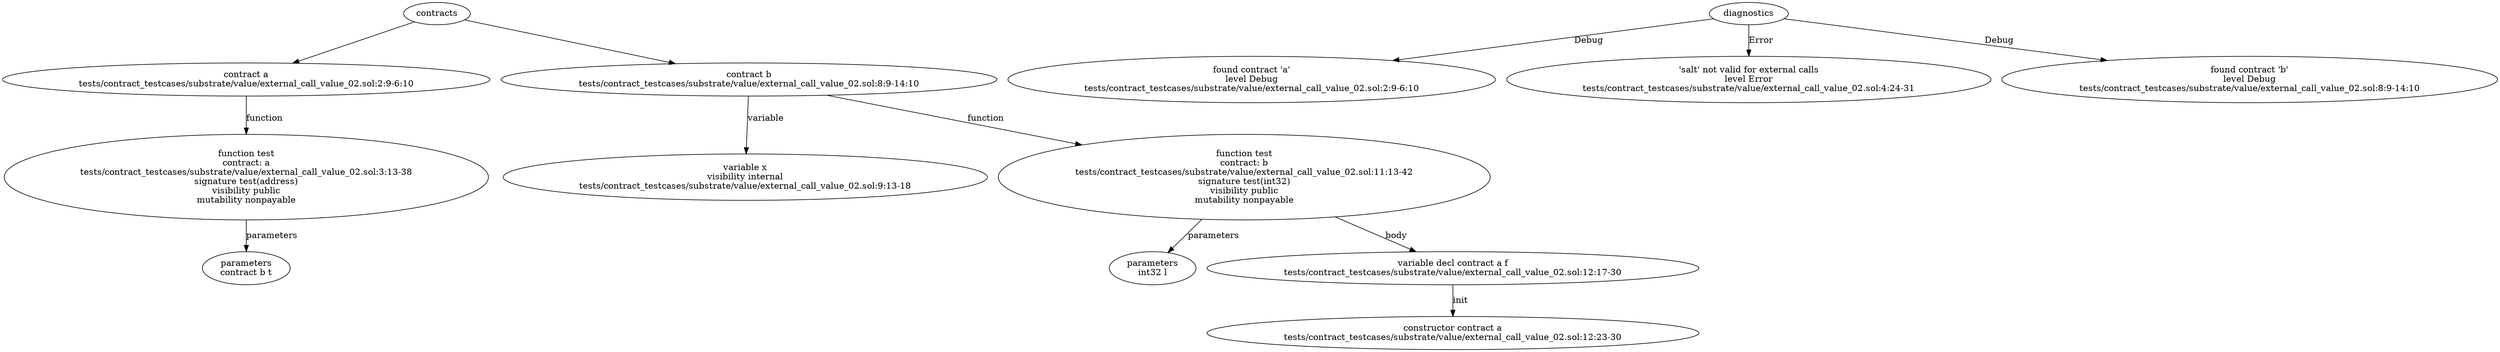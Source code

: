 strict digraph "tests/contract_testcases/substrate/value/external_call_value_02.sol" {
	contract [label="contract a\ntests/contract_testcases/substrate/value/external_call_value_02.sol:2:9-6:10"]
	test [label="function test\ncontract: a\ntests/contract_testcases/substrate/value/external_call_value_02.sol:3:13-38\nsignature test(address)\nvisibility public\nmutability nonpayable"]
	parameters [label="parameters\ncontract b t"]
	contract_4 [label="contract b\ntests/contract_testcases/substrate/value/external_call_value_02.sol:8:9-14:10"]
	var [label="variable x\nvisibility internal\ntests/contract_testcases/substrate/value/external_call_value_02.sol:9:13-18"]
	test_6 [label="function test\ncontract: b\ntests/contract_testcases/substrate/value/external_call_value_02.sol:11:13-42\nsignature test(int32)\nvisibility public\nmutability nonpayable"]
	parameters_7 [label="parameters\nint32 l"]
	var_decl [label="variable decl contract a f\ntests/contract_testcases/substrate/value/external_call_value_02.sol:12:17-30"]
	constructor [label="constructor contract a\ntests/contract_testcases/substrate/value/external_call_value_02.sol:12:23-30"]
	diagnostic [label="found contract 'a'\nlevel Debug\ntests/contract_testcases/substrate/value/external_call_value_02.sol:2:9-6:10"]
	diagnostic_12 [label="'salt' not valid for external calls\nlevel Error\ntests/contract_testcases/substrate/value/external_call_value_02.sol:4:24-31"]
	diagnostic_13 [label="found contract 'b'\nlevel Debug\ntests/contract_testcases/substrate/value/external_call_value_02.sol:8:9-14:10"]
	contracts -> contract
	contract -> test [label="function"]
	test -> parameters [label="parameters"]
	contracts -> contract_4
	contract_4 -> var [label="variable"]
	contract_4 -> test_6 [label="function"]
	test_6 -> parameters_7 [label="parameters"]
	test_6 -> var_decl [label="body"]
	var_decl -> constructor [label="init"]
	diagnostics -> diagnostic [label="Debug"]
	diagnostics -> diagnostic_12 [label="Error"]
	diagnostics -> diagnostic_13 [label="Debug"]
}
